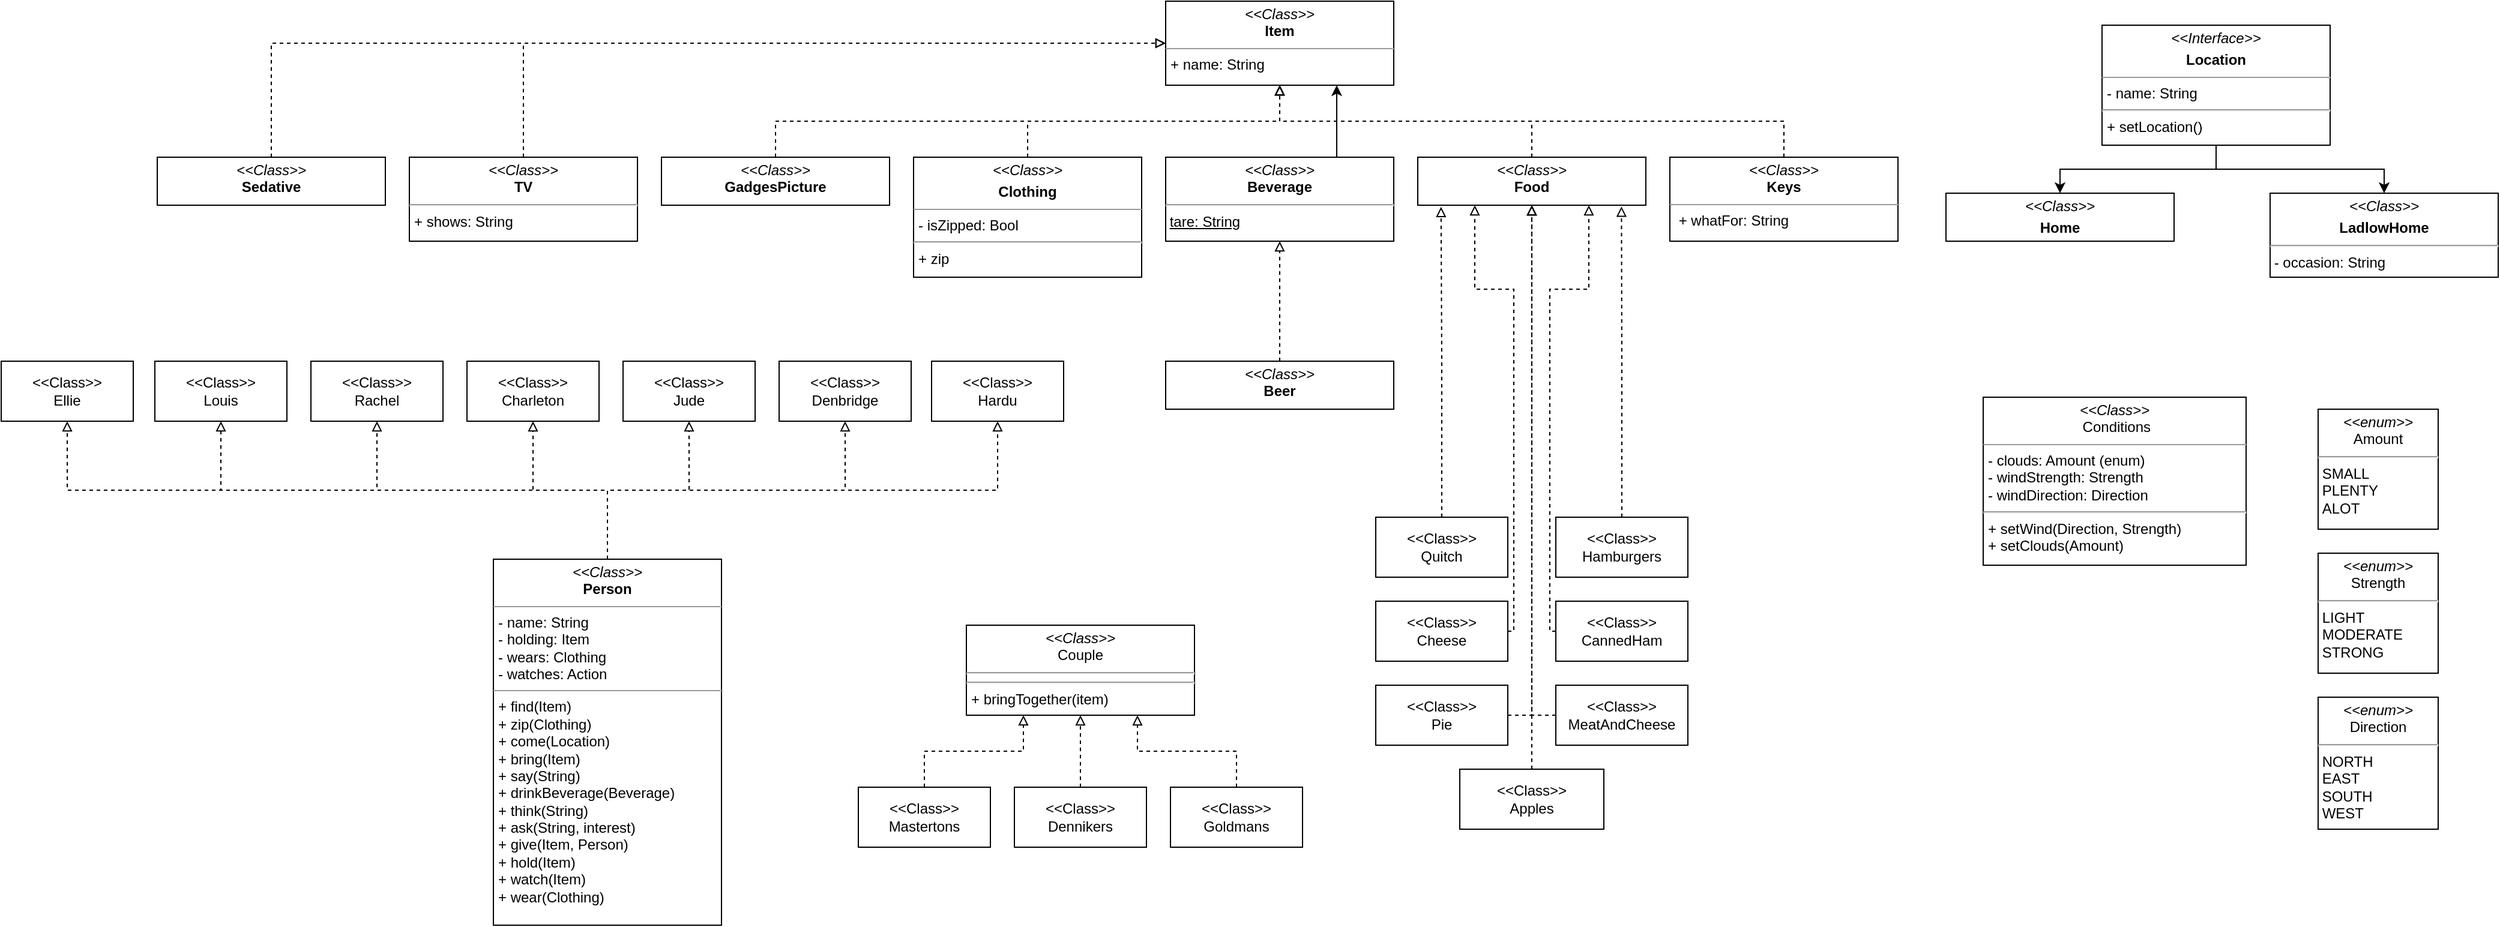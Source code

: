 <mxfile version="22.1.5" type="github">
  <diagram name="Page-1" id="b5b7bab2-c9e2-2cf4-8b2a-24fd1a2a6d21">
    <mxGraphModel dx="2246" dy="728" grid="1" gridSize="10" guides="1" tooltips="1" connect="1" arrows="1" fold="1" page="1" pageScale="1" pageWidth="1169" pageHeight="1654" background="none" math="0" shadow="0">
      <root>
        <mxCell id="0" />
        <mxCell id="1" parent="0" />
        <mxCell id="jRrTDeGObSxWZ0-UT_TB-95" style="edgeStyle=orthogonalEdgeStyle;rounded=0;orthogonalLoop=1;jettySize=auto;html=1;exitX=0.5;exitY=0;exitDx=0;exitDy=0;dashed=1;endArrow=block;endFill=0;" parent="1" source="SKdy1-YhQ8MqGWsLNDs1-13" target="jRrTDeGObSxWZ0-UT_TB-32" edge="1">
          <mxGeometry relative="1" as="geometry" />
        </mxCell>
        <mxCell id="jRrTDeGObSxWZ0-UT_TB-97" style="edgeStyle=orthogonalEdgeStyle;rounded=0;orthogonalLoop=1;jettySize=auto;html=1;exitX=0.5;exitY=0;exitDx=0;exitDy=0;entryX=0.5;entryY=1;entryDx=0;entryDy=0;dashed=1;endArrow=block;endFill=0;" parent="1" source="SKdy1-YhQ8MqGWsLNDs1-13" target="jRrTDeGObSxWZ0-UT_TB-33" edge="1">
          <mxGeometry relative="1" as="geometry" />
        </mxCell>
        <mxCell id="jRrTDeGObSxWZ0-UT_TB-98" style="edgeStyle=orthogonalEdgeStyle;rounded=0;orthogonalLoop=1;jettySize=auto;html=1;exitX=0.5;exitY=0;exitDx=0;exitDy=0;entryX=0.5;entryY=1;entryDx=0;entryDy=0;dashed=1;endArrow=block;endFill=0;" parent="1" source="SKdy1-YhQ8MqGWsLNDs1-13" target="jRrTDeGObSxWZ0-UT_TB-34" edge="1">
          <mxGeometry relative="1" as="geometry" />
        </mxCell>
        <mxCell id="jRrTDeGObSxWZ0-UT_TB-99" style="edgeStyle=orthogonalEdgeStyle;rounded=0;orthogonalLoop=1;jettySize=auto;html=1;exitX=0.5;exitY=0;exitDx=0;exitDy=0;dashed=1;endArrow=block;endFill=0;" parent="1" source="SKdy1-YhQ8MqGWsLNDs1-13" target="jRrTDeGObSxWZ0-UT_TB-35" edge="1">
          <mxGeometry relative="1" as="geometry" />
        </mxCell>
        <mxCell id="jRrTDeGObSxWZ0-UT_TB-101" style="edgeStyle=orthogonalEdgeStyle;rounded=0;orthogonalLoop=1;jettySize=auto;html=1;exitX=0.5;exitY=0;exitDx=0;exitDy=0;dashed=1;endArrow=block;endFill=0;" parent="1" source="SKdy1-YhQ8MqGWsLNDs1-13" target="jRrTDeGObSxWZ0-UT_TB-30" edge="1">
          <mxGeometry relative="1" as="geometry" />
        </mxCell>
        <mxCell id="jRrTDeGObSxWZ0-UT_TB-102" style="edgeStyle=orthogonalEdgeStyle;rounded=0;orthogonalLoop=1;jettySize=auto;html=1;exitX=0.5;exitY=0;exitDx=0;exitDy=0;entryX=0.5;entryY=1;entryDx=0;entryDy=0;dashed=1;endArrow=block;endFill=0;" parent="1" source="SKdy1-YhQ8MqGWsLNDs1-13" target="jRrTDeGObSxWZ0-UT_TB-31" edge="1">
          <mxGeometry relative="1" as="geometry" />
        </mxCell>
        <mxCell id="jRrTDeGObSxWZ0-UT_TB-110" style="edgeStyle=orthogonalEdgeStyle;rounded=0;orthogonalLoop=1;jettySize=auto;html=1;exitX=0.5;exitY=0;exitDx=0;exitDy=0;entryX=0.5;entryY=1;entryDx=0;entryDy=0;dashed=1;endArrow=block;endFill=0;" parent="1" source="SKdy1-YhQ8MqGWsLNDs1-13" target="jRrTDeGObSxWZ0-UT_TB-108" edge="1">
          <mxGeometry relative="1" as="geometry" />
        </mxCell>
        <mxCell id="SKdy1-YhQ8MqGWsLNDs1-13" value="&lt;p style=&quot;margin:0px;margin-top:4px;text-align:center;&quot;&gt;&lt;i&gt;&amp;lt;&amp;lt;Class&amp;gt;&amp;gt;&lt;/i&gt;&lt;br&gt;&lt;b&gt;Person&lt;/b&gt;&lt;/p&gt;&lt;hr size=&quot;1&quot;&gt;&lt;p style=&quot;margin:0px;margin-left:4px;&quot;&gt;- name: String&lt;/p&gt;&lt;p style=&quot;margin:0px;margin-left:4px;&quot;&gt;- holding: Item&lt;/p&gt;&lt;p style=&quot;margin:0px;margin-left:4px;&quot;&gt;- wears: Clothing&lt;/p&gt;&lt;p style=&quot;margin:0px;margin-left:4px;&quot;&gt;- watches: Action&lt;/p&gt;&lt;hr size=&quot;1&quot;&gt;&lt;p style=&quot;margin:0px;margin-left:4px;&quot;&gt;+ find(Item)&lt;br&gt;+ zip(Clothing)&lt;/p&gt;&lt;p style=&quot;margin:0px;margin-left:4px;&quot;&gt;+ come(Location)&lt;/p&gt;&lt;p style=&quot;margin:0px;margin-left:4px;&quot;&gt;+ bring(Item)&lt;/p&gt;&lt;p style=&quot;margin:0px;margin-left:4px;&quot;&gt;+ say(String)&lt;/p&gt;&lt;p style=&quot;margin:0px;margin-left:4px;&quot;&gt;+ drinkBeverage(Beverage)&lt;/p&gt;&lt;p style=&quot;margin:0px;margin-left:4px;&quot;&gt;+ think(String)&lt;/p&gt;&lt;p style=&quot;margin:0px;margin-left:4px;&quot;&gt;+ ask(String, interest)&lt;/p&gt;&lt;p style=&quot;margin:0px;margin-left:4px;&quot;&gt;+ give(Item, Person)&lt;/p&gt;&lt;p style=&quot;margin:0px;margin-left:4px;&quot;&gt;+ hold(Item)&lt;/p&gt;&lt;p style=&quot;margin:0px;margin-left:4px;&quot;&gt;+ watch(Item)&lt;/p&gt;&lt;p style=&quot;margin:0px;margin-left:4px;&quot;&gt;+ wear(Clothing)&lt;/p&gt;" style="verticalAlign=top;align=left;overflow=fill;fontSize=12;fontFamily=Helvetica;html=1;whiteSpace=wrap;" parent="1" vertex="1">
          <mxGeometry x="-90" y="595" width="190" height="305" as="geometry" />
        </mxCell>
        <mxCell id="SKdy1-YhQ8MqGWsLNDs1-14" value="&lt;p style=&quot;margin:0px;margin-top:4px;text-align:center;&quot;&gt;&lt;i&gt;&amp;lt;&amp;lt;Class&amp;gt;&amp;gt;&lt;/i&gt;&lt;br&gt;&lt;b&gt;Item&lt;/b&gt;&lt;/p&gt;&lt;hr size=&quot;1&quot;&gt;&lt;p style=&quot;margin:0px;margin-left:4px;&quot;&gt;+ name: String&lt;br&gt;&lt;/p&gt;&lt;p style=&quot;margin:0px;margin-left:4px;&quot;&gt;&lt;br&gt;&lt;/p&gt;" style="verticalAlign=top;align=left;overflow=fill;fontSize=12;fontFamily=Helvetica;html=1;whiteSpace=wrap;" parent="1" vertex="1">
          <mxGeometry x="470" y="130" width="190" height="70" as="geometry" />
        </mxCell>
        <mxCell id="jRrTDeGObSxWZ0-UT_TB-10" style="edgeStyle=orthogonalEdgeStyle;rounded=0;orthogonalLoop=1;jettySize=auto;html=1;exitX=0.5;exitY=0;exitDx=0;exitDy=0;endArrow=block;endFill=0;dashed=1;" parent="1" source="SKdy1-YhQ8MqGWsLNDs1-15" target="SKdy1-YhQ8MqGWsLNDs1-14" edge="1">
          <mxGeometry relative="1" as="geometry" />
        </mxCell>
        <mxCell id="SKdy1-YhQ8MqGWsLNDs1-15" value="&lt;p style=&quot;margin:0px;margin-top:4px;text-align:center;&quot;&gt;&lt;i&gt;&amp;lt;&amp;lt;Class&amp;gt;&amp;gt;&lt;/i&gt;&lt;br&gt;&lt;b&gt;GadgesPicture&lt;/b&gt;&lt;/p&gt;&lt;p style=&quot;margin:0px;margin-left:4px;&quot;&gt;&lt;br&gt;&lt;/p&gt;" style="verticalAlign=top;align=left;overflow=fill;fontSize=12;fontFamily=Helvetica;html=1;whiteSpace=wrap;" parent="1" vertex="1">
          <mxGeometry x="50" y="260" width="190" height="40" as="geometry" />
        </mxCell>
        <mxCell id="jRrTDeGObSxWZ0-UT_TB-9" style="edgeStyle=orthogonalEdgeStyle;rounded=0;orthogonalLoop=1;jettySize=auto;html=1;exitX=0.5;exitY=0;exitDx=0;exitDy=0;endArrow=block;endFill=0;dashed=1;" parent="1" source="SKdy1-YhQ8MqGWsLNDs1-17" target="SKdy1-YhQ8MqGWsLNDs1-14" edge="1">
          <mxGeometry relative="1" as="geometry" />
        </mxCell>
        <mxCell id="SKdy1-YhQ8MqGWsLNDs1-17" value="&lt;p style=&quot;margin:0px;margin-top:4px;text-align:center;&quot;&gt;&lt;i&gt;&amp;lt;&amp;lt;Class&lt;/i&gt;&lt;i&gt;&amp;gt;&amp;gt;&lt;/i&gt;&lt;/p&gt;&lt;p style=&quot;margin:0px;margin-top:4px;text-align:center;&quot;&gt;&lt;b&gt;Clothing&lt;/b&gt;&lt;/p&gt;&lt;hr size=&quot;1&quot;&gt;&lt;p style=&quot;margin:0px;margin-left:4px;&quot;&gt;- isZipped: Bool&lt;/p&gt;&lt;hr&gt;&lt;p style=&quot;margin:0px;margin-left:4px;&quot;&gt;+ zip&lt;/p&gt;" style="verticalAlign=top;align=left;overflow=fill;fontSize=12;fontFamily=Helvetica;html=1;whiteSpace=wrap;" parent="1" vertex="1">
          <mxGeometry x="260" y="260" width="190" height="100" as="geometry" />
        </mxCell>
        <mxCell id="GxpxrrHeTi3ucbBAU_x5-5" style="edgeStyle=orthogonalEdgeStyle;rounded=0;orthogonalLoop=1;jettySize=auto;html=1;exitX=0.75;exitY=0;exitDx=0;exitDy=0;entryX=0.75;entryY=1;entryDx=0;entryDy=0;" parent="1" source="SKdy1-YhQ8MqGWsLNDs1-18" target="SKdy1-YhQ8MqGWsLNDs1-14" edge="1">
          <mxGeometry relative="1" as="geometry" />
        </mxCell>
        <mxCell id="SKdy1-YhQ8MqGWsLNDs1-18" value="&lt;p style=&quot;margin:0px;margin-top:4px;text-align:center;&quot;&gt;&lt;i&gt;&amp;lt;&amp;lt;Class&amp;gt;&amp;gt;&lt;/i&gt;&lt;br&gt;&lt;b&gt;Beverage&lt;/b&gt;&lt;/p&gt;&lt;hr&gt;&amp;nbsp;&lt;u&gt;tare: String&lt;/u&gt;&lt;p style=&quot;margin:0px;margin-top:4px;text-align:center;&quot;&gt;&lt;b&gt;&lt;br&gt;&lt;/b&gt;&lt;/p&gt;&lt;p style=&quot;margin:0px;margin-left:4px;&quot;&gt;&lt;br&gt;&lt;/p&gt;" style="verticalAlign=top;align=left;overflow=fill;fontSize=12;fontFamily=Helvetica;html=1;whiteSpace=wrap;" parent="1" vertex="1">
          <mxGeometry x="470" y="260" width="190" height="70" as="geometry" />
        </mxCell>
        <mxCell id="jRrTDeGObSxWZ0-UT_TB-1" value="&lt;p style=&quot;margin:0px;margin-top:4px;text-align:center;&quot;&gt;&lt;i&gt;&amp;lt;&amp;lt;Class&amp;gt;&amp;gt;&lt;/i&gt;&lt;br&gt;&amp;nbsp;Conditions&lt;/p&gt;&lt;hr size=&quot;1&quot;&gt;&lt;p style=&quot;margin:0px;margin-left:4px;&quot;&gt;- clouds: Amount (enum)&lt;br&gt;&lt;/p&gt;&lt;p style=&quot;margin:0px;margin-left:4px;&quot;&gt;- windStrength: Strength&lt;/p&gt;&lt;p style=&quot;margin:0px;margin-left:4px;&quot;&gt;- windDirection: Direction&lt;/p&gt;&lt;hr&gt;&lt;p style=&quot;margin:0px;margin-left:4px;&quot;&gt;+ setWind(Direction, Strength)&lt;/p&gt;&lt;p style=&quot;margin:0px;margin-left:4px;&quot;&gt;+ setClouds(Amount)&lt;/p&gt;" style="verticalAlign=top;align=left;overflow=fill;fontSize=12;fontFamily=Helvetica;html=1;whiteSpace=wrap;" parent="1" vertex="1">
          <mxGeometry x="1151" y="460" width="219" height="140" as="geometry" />
        </mxCell>
        <mxCell id="jRrTDeGObSxWZ0-UT_TB-7" style="edgeStyle=orthogonalEdgeStyle;rounded=0;orthogonalLoop=1;jettySize=auto;html=1;exitX=0.5;exitY=0;exitDx=0;exitDy=0;endArrow=block;endFill=0;dashed=1;" parent="1" source="jRrTDeGObSxWZ0-UT_TB-2" target="SKdy1-YhQ8MqGWsLNDs1-14" edge="1">
          <mxGeometry relative="1" as="geometry" />
        </mxCell>
        <mxCell id="jRrTDeGObSxWZ0-UT_TB-2" value="&lt;p style=&quot;margin:0px;margin-top:4px;text-align:center;&quot;&gt;&lt;i&gt;&amp;lt;&amp;lt;Class&amp;gt;&amp;gt;&lt;/i&gt;&lt;br&gt;&lt;b&gt;Food&lt;/b&gt;&lt;/p&gt;&lt;p style=&quot;margin:0px;margin-left:4px;&quot;&gt;&lt;br&gt;&lt;/p&gt;" style="verticalAlign=top;align=left;overflow=fill;fontSize=12;fontFamily=Helvetica;html=1;whiteSpace=wrap;" parent="1" vertex="1">
          <mxGeometry x="680" y="260" width="190" height="40" as="geometry" />
        </mxCell>
        <mxCell id="jRrTDeGObSxWZ0-UT_TB-5" style="edgeStyle=orthogonalEdgeStyle;rounded=0;orthogonalLoop=1;jettySize=auto;html=1;exitX=0.5;exitY=0;exitDx=0;exitDy=0;entryX=0.5;entryY=1;entryDx=0;entryDy=0;endArrow=block;endFill=0;dashed=1;" parent="1" source="jRrTDeGObSxWZ0-UT_TB-3" target="SKdy1-YhQ8MqGWsLNDs1-14" edge="1">
          <mxGeometry relative="1" as="geometry" />
        </mxCell>
        <mxCell id="jRrTDeGObSxWZ0-UT_TB-3" value="&lt;p style=&quot;margin:0px;margin-top:4px;text-align:center;&quot;&gt;&lt;i&gt;&amp;lt;&amp;lt;Class&amp;gt;&amp;gt;&lt;/i&gt;&lt;br&gt;&lt;b&gt;Keys&lt;/b&gt;&lt;/p&gt;&lt;hr size=&quot;1&quot;&gt;&lt;p style=&quot;margin:0px;margin-left:4px;&quot;&gt;&amp;nbsp;+ whatFor: String&lt;/p&gt;" style="verticalAlign=top;align=left;overflow=fill;fontSize=12;fontFamily=Helvetica;html=1;whiteSpace=wrap;" parent="1" vertex="1">
          <mxGeometry x="890" y="260" width="190" height="70" as="geometry" />
        </mxCell>
        <mxCell id="GxpxrrHeTi3ucbBAU_x5-3" style="edgeStyle=orthogonalEdgeStyle;rounded=0;orthogonalLoop=1;jettySize=auto;html=1;exitX=0.5;exitY=1;exitDx=0;exitDy=0;" parent="1" source="jRrTDeGObSxWZ0-UT_TB-11" target="jRrTDeGObSxWZ0-UT_TB-27" edge="1">
          <mxGeometry relative="1" as="geometry" />
        </mxCell>
        <mxCell id="GxpxrrHeTi3ucbBAU_x5-4" style="edgeStyle=orthogonalEdgeStyle;rounded=0;orthogonalLoop=1;jettySize=auto;html=1;exitX=0.5;exitY=1;exitDx=0;exitDy=0;" parent="1" source="jRrTDeGObSxWZ0-UT_TB-11" target="GxpxrrHeTi3ucbBAU_x5-2" edge="1">
          <mxGeometry relative="1" as="geometry" />
        </mxCell>
        <mxCell id="jRrTDeGObSxWZ0-UT_TB-11" value="&lt;p style=&quot;margin:0px;margin-top:4px;text-align:center;&quot;&gt;&lt;i&gt;&amp;lt;&amp;lt;Interface&lt;/i&gt;&lt;i&gt;&amp;gt;&amp;gt;&lt;/i&gt;&lt;/p&gt;&lt;p style=&quot;margin:0px;margin-top:4px;text-align:center;&quot;&gt;&lt;b&gt;Location&lt;/b&gt;&lt;/p&gt;&lt;hr size=&quot;1&quot;&gt;&lt;p style=&quot;margin:0px;margin-left:4px;&quot;&gt;- name: String&lt;/p&gt;&lt;hr&gt;&lt;p style=&quot;margin:0px;margin-left:4px;&quot;&gt;+ setLocation()&lt;/p&gt;" style="verticalAlign=top;align=left;overflow=fill;fontSize=12;fontFamily=Helvetica;html=1;whiteSpace=wrap;" parent="1" vertex="1">
          <mxGeometry x="1250" y="150" width="190" height="100" as="geometry" />
        </mxCell>
        <mxCell id="jRrTDeGObSxWZ0-UT_TB-18" style="edgeStyle=orthogonalEdgeStyle;rounded=0;orthogonalLoop=1;jettySize=auto;html=1;exitX=0.5;exitY=0;exitDx=0;exitDy=0;entryX=0.5;entryY=1;entryDx=0;entryDy=0;endArrow=block;endFill=0;dashed=1;" parent="1" source="jRrTDeGObSxWZ0-UT_TB-14" target="SKdy1-YhQ8MqGWsLNDs1-18" edge="1">
          <mxGeometry relative="1" as="geometry" />
        </mxCell>
        <mxCell id="jRrTDeGObSxWZ0-UT_TB-14" value="&lt;p style=&quot;margin:0px;margin-top:4px;text-align:center;&quot;&gt;&lt;i&gt;&amp;lt;&amp;lt;Class&amp;gt;&amp;gt;&lt;/i&gt;&lt;br&gt;&lt;b&gt;Beer&lt;/b&gt;&lt;/p&gt;&lt;p style=&quot;margin:0px;margin-left:4px;&quot;&gt;&lt;br&gt;&lt;/p&gt;" style="verticalAlign=top;align=left;overflow=fill;fontSize=12;fontFamily=Helvetica;html=1;whiteSpace=wrap;" parent="1" vertex="1">
          <mxGeometry x="470" y="430" width="190" height="40" as="geometry" />
        </mxCell>
        <mxCell id="jRrTDeGObSxWZ0-UT_TB-27" value="&lt;p style=&quot;margin:0px;margin-top:4px;text-align:center;&quot;&gt;&lt;i&gt;&amp;lt;&amp;lt;Class&lt;/i&gt;&lt;i&gt;&amp;gt;&amp;gt;&lt;/i&gt;&lt;/p&gt;&lt;p style=&quot;margin:0px;margin-top:4px;text-align:center;&quot;&gt;&lt;b&gt;Home&lt;/b&gt;&lt;/p&gt;" style="verticalAlign=top;align=left;overflow=fill;fontSize=12;fontFamily=Helvetica;html=1;whiteSpace=wrap;" parent="1" vertex="1">
          <mxGeometry x="1120" y="290" width="190" height="40" as="geometry" />
        </mxCell>
        <mxCell id="jRrTDeGObSxWZ0-UT_TB-30" value="&amp;lt;&amp;lt;Class&amp;gt;&amp;gt;&lt;br&gt;Louis" style="html=1;whiteSpace=wrap;" parent="1" vertex="1">
          <mxGeometry x="-372" y="430" width="110" height="50" as="geometry" />
        </mxCell>
        <mxCell id="jRrTDeGObSxWZ0-UT_TB-31" value="&amp;lt;&amp;lt;Class&amp;gt;&amp;gt;&lt;br&gt;Rachel" style="html=1;whiteSpace=wrap;" parent="1" vertex="1">
          <mxGeometry x="-242" y="430" width="110" height="50" as="geometry" />
        </mxCell>
        <mxCell id="jRrTDeGObSxWZ0-UT_TB-32" value="&amp;lt;&amp;lt;Class&amp;gt;&amp;gt;&lt;br&gt;Charleton" style="html=1;whiteSpace=wrap;" parent="1" vertex="1">
          <mxGeometry x="-112" y="430" width="110" height="50" as="geometry" />
        </mxCell>
        <mxCell id="jRrTDeGObSxWZ0-UT_TB-33" value="&amp;lt;&amp;lt;Class&amp;gt;&amp;gt;&lt;br&gt;Jude" style="html=1;whiteSpace=wrap;" parent="1" vertex="1">
          <mxGeometry x="18" y="430" width="110" height="50" as="geometry" />
        </mxCell>
        <mxCell id="jRrTDeGObSxWZ0-UT_TB-34" value="&amp;lt;&amp;lt;Class&amp;gt;&amp;gt;&lt;br&gt;Denbridge" style="html=1;whiteSpace=wrap;" parent="1" vertex="1">
          <mxGeometry x="148" y="430" width="110" height="50" as="geometry" />
        </mxCell>
        <mxCell id="jRrTDeGObSxWZ0-UT_TB-35" value="&amp;lt;&amp;lt;Class&amp;gt;&amp;gt;&lt;br&gt;Hardu" style="html=1;whiteSpace=wrap;" parent="1" vertex="1">
          <mxGeometry x="275" y="430" width="110" height="50" as="geometry" />
        </mxCell>
        <mxCell id="jRrTDeGObSxWZ0-UT_TB-42" value="&amp;lt;&amp;lt;Class&amp;gt;&amp;gt;&lt;br&gt;Quitch" style="html=1;whiteSpace=wrap;" parent="1" vertex="1">
          <mxGeometry x="645" y="560" width="110" height="50" as="geometry" />
        </mxCell>
        <mxCell id="jRrTDeGObSxWZ0-UT_TB-56" style="edgeStyle=orthogonalEdgeStyle;rounded=0;orthogonalLoop=1;jettySize=auto;html=1;exitX=1;exitY=0.5;exitDx=0;exitDy=0;entryX=0.25;entryY=1;entryDx=0;entryDy=0;dashed=1;endArrow=block;endFill=0;" parent="1" source="jRrTDeGObSxWZ0-UT_TB-43" target="jRrTDeGObSxWZ0-UT_TB-2" edge="1">
          <mxGeometry relative="1" as="geometry">
            <Array as="points">
              <mxPoint x="760" y="655" />
              <mxPoint x="760" y="370" />
              <mxPoint x="727" y="370" />
            </Array>
          </mxGeometry>
        </mxCell>
        <mxCell id="jRrTDeGObSxWZ0-UT_TB-43" value="&amp;lt;&amp;lt;Class&amp;gt;&amp;gt;&lt;br&gt;Cheese" style="html=1;whiteSpace=wrap;" parent="1" vertex="1">
          <mxGeometry x="645" y="630" width="110" height="50" as="geometry" />
        </mxCell>
        <mxCell id="jRrTDeGObSxWZ0-UT_TB-81" style="edgeStyle=orthogonalEdgeStyle;rounded=0;orthogonalLoop=1;jettySize=auto;html=1;exitX=1;exitY=0.5;exitDx=0;exitDy=0;dashed=1;endArrow=block;endFill=0;" parent="1" source="jRrTDeGObSxWZ0-UT_TB-44" target="jRrTDeGObSxWZ0-UT_TB-2" edge="1">
          <mxGeometry relative="1" as="geometry" />
        </mxCell>
        <mxCell id="jRrTDeGObSxWZ0-UT_TB-44" value="&amp;lt;&amp;lt;Class&amp;gt;&amp;gt;&lt;br&gt;Pie" style="html=1;whiteSpace=wrap;" parent="1" vertex="1">
          <mxGeometry x="645" y="700" width="110" height="50" as="geometry" />
        </mxCell>
        <mxCell id="jRrTDeGObSxWZ0-UT_TB-45" value="&amp;lt;&amp;lt;Class&amp;gt;&amp;gt;&lt;br&gt;Hamburgers" style="html=1;whiteSpace=wrap;" parent="1" vertex="1">
          <mxGeometry x="795" y="560" width="110" height="50" as="geometry" />
        </mxCell>
        <mxCell id="jRrTDeGObSxWZ0-UT_TB-57" style="edgeStyle=orthogonalEdgeStyle;rounded=0;orthogonalLoop=1;jettySize=auto;html=1;exitX=0;exitY=0.5;exitDx=0;exitDy=0;entryX=0.75;entryY=1;entryDx=0;entryDy=0;dashed=1;endArrow=block;endFill=0;" parent="1" source="jRrTDeGObSxWZ0-UT_TB-46" target="jRrTDeGObSxWZ0-UT_TB-2" edge="1">
          <mxGeometry relative="1" as="geometry">
            <Array as="points">
              <mxPoint x="790" y="655" />
              <mxPoint x="790" y="370" />
              <mxPoint x="823" y="370" />
            </Array>
          </mxGeometry>
        </mxCell>
        <mxCell id="jRrTDeGObSxWZ0-UT_TB-46" value="&amp;lt;&amp;lt;Class&amp;gt;&amp;gt;&lt;br&gt;CannedHam" style="html=1;whiteSpace=wrap;" parent="1" vertex="1">
          <mxGeometry x="795" y="630" width="110" height="50" as="geometry" />
        </mxCell>
        <mxCell id="jRrTDeGObSxWZ0-UT_TB-82" style="edgeStyle=orthogonalEdgeStyle;rounded=0;orthogonalLoop=1;jettySize=auto;html=1;exitX=0;exitY=0.5;exitDx=0;exitDy=0;dashed=1;endArrow=block;endFill=0;" parent="1" source="jRrTDeGObSxWZ0-UT_TB-47" target="jRrTDeGObSxWZ0-UT_TB-2" edge="1">
          <mxGeometry relative="1" as="geometry" />
        </mxCell>
        <mxCell id="jRrTDeGObSxWZ0-UT_TB-47" value="&amp;lt;&amp;lt;Class&amp;gt;&amp;gt;&lt;br&gt;MeatAndCheese" style="html=1;whiteSpace=wrap;" parent="1" vertex="1">
          <mxGeometry x="795" y="700" width="110" height="50" as="geometry" />
        </mxCell>
        <mxCell id="jRrTDeGObSxWZ0-UT_TB-58" style="edgeStyle=orthogonalEdgeStyle;rounded=0;orthogonalLoop=1;jettySize=auto;html=1;exitX=0.5;exitY=0;exitDx=0;exitDy=0;entryX=0.5;entryY=1;entryDx=0;entryDy=0;dashed=1;endArrow=block;endFill=0;" parent="1" source="jRrTDeGObSxWZ0-UT_TB-48" target="jRrTDeGObSxWZ0-UT_TB-2" edge="1">
          <mxGeometry relative="1" as="geometry" />
        </mxCell>
        <mxCell id="jRrTDeGObSxWZ0-UT_TB-48" value="&amp;lt;&amp;lt;Class&amp;gt;&amp;gt;&lt;br&gt;Apples" style="html=1;whiteSpace=wrap;" parent="1" vertex="1">
          <mxGeometry x="715" y="770" width="120" height="50" as="geometry" />
        </mxCell>
        <mxCell id="jRrTDeGObSxWZ0-UT_TB-62" style="edgeStyle=orthogonalEdgeStyle;rounded=0;orthogonalLoop=1;jettySize=auto;html=1;exitX=0.5;exitY=0;exitDx=0;exitDy=0;entryX=0.102;entryY=1.035;entryDx=0;entryDy=0;entryPerimeter=0;dashed=1;endArrow=block;endFill=0;" parent="1" source="jRrTDeGObSxWZ0-UT_TB-42" target="jRrTDeGObSxWZ0-UT_TB-2" edge="1">
          <mxGeometry relative="1" as="geometry" />
        </mxCell>
        <mxCell id="jRrTDeGObSxWZ0-UT_TB-63" style="edgeStyle=orthogonalEdgeStyle;rounded=0;orthogonalLoop=1;jettySize=auto;html=1;exitX=0.5;exitY=0;exitDx=0;exitDy=0;entryX=0.893;entryY=1.027;entryDx=0;entryDy=0;entryPerimeter=0;dashed=1;endArrow=block;endFill=0;" parent="1" source="jRrTDeGObSxWZ0-UT_TB-45" target="jRrTDeGObSxWZ0-UT_TB-2" edge="1">
          <mxGeometry relative="1" as="geometry" />
        </mxCell>
        <mxCell id="jRrTDeGObSxWZ0-UT_TB-67" value="&lt;p style=&quot;margin:0px;margin-top:4px;text-align:center;&quot;&gt;&lt;i&gt;&amp;lt;&amp;lt;Class&amp;gt;&amp;gt;&lt;/i&gt;&lt;br&gt;Couple&lt;/p&gt;&lt;hr&gt;&lt;hr&gt;&lt;p style=&quot;margin:0px;margin-left:4px;&quot;&gt;+ bringTogether(item)&lt;/p&gt;" style="verticalAlign=top;align=left;overflow=fill;fontSize=12;fontFamily=Helvetica;html=1;whiteSpace=wrap;" parent="1" vertex="1">
          <mxGeometry x="304" y="650" width="190" height="75" as="geometry" />
        </mxCell>
        <mxCell id="jRrTDeGObSxWZ0-UT_TB-76" style="edgeStyle=orthogonalEdgeStyle;rounded=0;orthogonalLoop=1;jettySize=auto;html=1;exitX=0.5;exitY=0;exitDx=0;exitDy=0;entryX=0.25;entryY=1;entryDx=0;entryDy=0;dashed=1;endArrow=block;endFill=0;" parent="1" source="jRrTDeGObSxWZ0-UT_TB-73" target="jRrTDeGObSxWZ0-UT_TB-67" edge="1">
          <mxGeometry relative="1" as="geometry" />
        </mxCell>
        <mxCell id="jRrTDeGObSxWZ0-UT_TB-73" value="&amp;lt;&amp;lt;Class&amp;gt;&amp;gt;&lt;br&gt;Mastertons" style="html=1;whiteSpace=wrap;" parent="1" vertex="1">
          <mxGeometry x="214" y="785" width="110" height="50" as="geometry" />
        </mxCell>
        <mxCell id="jRrTDeGObSxWZ0-UT_TB-77" style="edgeStyle=orthogonalEdgeStyle;rounded=0;orthogonalLoop=1;jettySize=auto;html=1;exitX=0.5;exitY=0;exitDx=0;exitDy=0;entryX=0.5;entryY=1;entryDx=0;entryDy=0;dashed=1;endArrow=block;endFill=0;" parent="1" source="jRrTDeGObSxWZ0-UT_TB-74" target="jRrTDeGObSxWZ0-UT_TB-67" edge="1">
          <mxGeometry relative="1" as="geometry" />
        </mxCell>
        <mxCell id="jRrTDeGObSxWZ0-UT_TB-74" value="&amp;lt;&amp;lt;Class&amp;gt;&amp;gt;&lt;br&gt;Dennikers" style="html=1;whiteSpace=wrap;" parent="1" vertex="1">
          <mxGeometry x="344" y="785" width="110" height="50" as="geometry" />
        </mxCell>
        <mxCell id="jRrTDeGObSxWZ0-UT_TB-78" style="edgeStyle=orthogonalEdgeStyle;rounded=0;orthogonalLoop=1;jettySize=auto;html=1;exitX=0.5;exitY=0;exitDx=0;exitDy=0;entryX=0.75;entryY=1;entryDx=0;entryDy=0;dashed=1;endArrow=block;endFill=0;" parent="1" source="jRrTDeGObSxWZ0-UT_TB-75" target="jRrTDeGObSxWZ0-UT_TB-67" edge="1">
          <mxGeometry relative="1" as="geometry" />
        </mxCell>
        <mxCell id="jRrTDeGObSxWZ0-UT_TB-75" value="&amp;lt;&amp;lt;Class&amp;gt;&amp;gt;&lt;br&gt;Goldmans" style="html=1;whiteSpace=wrap;" parent="1" vertex="1">
          <mxGeometry x="474" y="785" width="110" height="50" as="geometry" />
        </mxCell>
        <mxCell id="jRrTDeGObSxWZ0-UT_TB-91" style="edgeStyle=orthogonalEdgeStyle;rounded=0;orthogonalLoop=1;jettySize=auto;html=1;exitX=0.5;exitY=0;exitDx=0;exitDy=0;entryX=0;entryY=0.5;entryDx=0;entryDy=0;dashed=1;endArrow=block;endFill=0;" parent="1" source="jRrTDeGObSxWZ0-UT_TB-86" target="SKdy1-YhQ8MqGWsLNDs1-14" edge="1">
          <mxGeometry relative="1" as="geometry" />
        </mxCell>
        <mxCell id="jRrTDeGObSxWZ0-UT_TB-86" value="&lt;p style=&quot;margin:0px;margin-top:4px;text-align:center;&quot;&gt;&lt;i&gt;&amp;lt;&amp;lt;Class&amp;gt;&amp;gt;&lt;/i&gt;&lt;br&gt;&lt;b&gt;TV&lt;/b&gt;&lt;/p&gt;&lt;hr&gt;&lt;p style=&quot;margin:0px;margin-left:4px;&quot;&gt;+ shows: String&lt;/p&gt;" style="verticalAlign=top;align=left;overflow=fill;fontSize=12;fontFamily=Helvetica;html=1;whiteSpace=wrap;" parent="1" vertex="1">
          <mxGeometry x="-160" y="260" width="190" height="70" as="geometry" />
        </mxCell>
        <mxCell id="jRrTDeGObSxWZ0-UT_TB-108" value="&amp;lt;&amp;lt;Class&amp;gt;&amp;gt;&lt;br&gt;Ellie" style="html=1;whiteSpace=wrap;" parent="1" vertex="1">
          <mxGeometry x="-500" y="430" width="110" height="50" as="geometry" />
        </mxCell>
        <mxCell id="jRrTDeGObSxWZ0-UT_TB-131" style="edgeStyle=orthogonalEdgeStyle;rounded=0;orthogonalLoop=1;jettySize=auto;html=1;exitX=0.5;exitY=0;exitDx=0;exitDy=0;entryX=0;entryY=0.5;entryDx=0;entryDy=0;dashed=1;endArrow=block;endFill=0;" parent="1" source="jRrTDeGObSxWZ0-UT_TB-116" target="SKdy1-YhQ8MqGWsLNDs1-14" edge="1">
          <mxGeometry relative="1" as="geometry" />
        </mxCell>
        <mxCell id="jRrTDeGObSxWZ0-UT_TB-116" value="&lt;p style=&quot;margin:0px;margin-top:4px;text-align:center;&quot;&gt;&lt;i&gt;&amp;lt;&amp;lt;Class&amp;gt;&amp;gt;&lt;/i&gt;&lt;br&gt;&lt;b&gt;Sedative&lt;/b&gt;&lt;/p&gt;" style="verticalAlign=top;align=left;overflow=fill;fontSize=12;fontFamily=Helvetica;html=1;whiteSpace=wrap;" parent="1" vertex="1">
          <mxGeometry x="-370" y="260" width="190" height="40" as="geometry" />
        </mxCell>
        <mxCell id="jRrTDeGObSxWZ0-UT_TB-128" value="&lt;p style=&quot;margin:0px;margin-top:4px;text-align:center;&quot;&gt;&lt;i&gt;&amp;lt;&amp;lt;enum&amp;gt;&amp;gt;&lt;/i&gt;&lt;br&gt;Amount&lt;/p&gt;&lt;hr&gt;&amp;nbsp;SMALL&lt;br&gt;&amp;nbsp;PLENTY&lt;br&gt;&amp;nbsp;ALOT" style="verticalAlign=top;align=left;overflow=fill;fontSize=12;fontFamily=Helvetica;html=1;whiteSpace=wrap;" parent="1" vertex="1">
          <mxGeometry x="1430" y="470" width="100" height="100" as="geometry" />
        </mxCell>
        <mxCell id="jRrTDeGObSxWZ0-UT_TB-129" value="&lt;p style=&quot;margin:0px;margin-top:4px;text-align:center;&quot;&gt;&lt;i&gt;&amp;lt;&amp;lt;enum&amp;gt;&amp;gt;&lt;/i&gt;&lt;br&gt;Strength&lt;/p&gt;&lt;hr&gt;&amp;nbsp;LIGHT&lt;br&gt;&amp;nbsp;MODERATE&lt;br&gt;&amp;nbsp;STRONG" style="verticalAlign=top;align=left;overflow=fill;fontSize=12;fontFamily=Helvetica;html=1;whiteSpace=wrap;" parent="1" vertex="1">
          <mxGeometry x="1430" y="590" width="100" height="100" as="geometry" />
        </mxCell>
        <mxCell id="jRrTDeGObSxWZ0-UT_TB-130" value="&lt;p style=&quot;margin:0px;margin-top:4px;text-align:center;&quot;&gt;&lt;i&gt;&amp;lt;&amp;lt;enum&amp;gt;&amp;gt;&lt;/i&gt;&lt;br&gt;Direction&lt;/p&gt;&lt;hr&gt;&amp;nbsp;NORTH&lt;br&gt;&amp;nbsp;EAST&lt;br&gt;&amp;nbsp;SOUTH&lt;br&gt;&amp;nbsp;WEST" style="verticalAlign=top;align=left;overflow=fill;fontSize=12;fontFamily=Helvetica;html=1;whiteSpace=wrap;" parent="1" vertex="1">
          <mxGeometry x="1430" y="710" width="100" height="110" as="geometry" />
        </mxCell>
        <mxCell id="GxpxrrHeTi3ucbBAU_x5-2" value="&lt;p style=&quot;margin:0px;margin-top:4px;text-align:center;&quot;&gt;&lt;i&gt;&amp;lt;&amp;lt;Class&lt;/i&gt;&lt;i&gt;&amp;gt;&amp;gt;&lt;/i&gt;&lt;/p&gt;&lt;p style=&quot;margin:0px;margin-top:4px;text-align:center;&quot;&gt;&lt;b&gt;LadlowHome&lt;/b&gt;&lt;/p&gt;&lt;hr&gt;&amp;nbsp;- occasion: String" style="verticalAlign=top;align=left;overflow=fill;fontSize=12;fontFamily=Helvetica;html=1;whiteSpace=wrap;" parent="1" vertex="1">
          <mxGeometry x="1390" y="290" width="190" height="70" as="geometry" />
        </mxCell>
      </root>
    </mxGraphModel>
  </diagram>
</mxfile>
